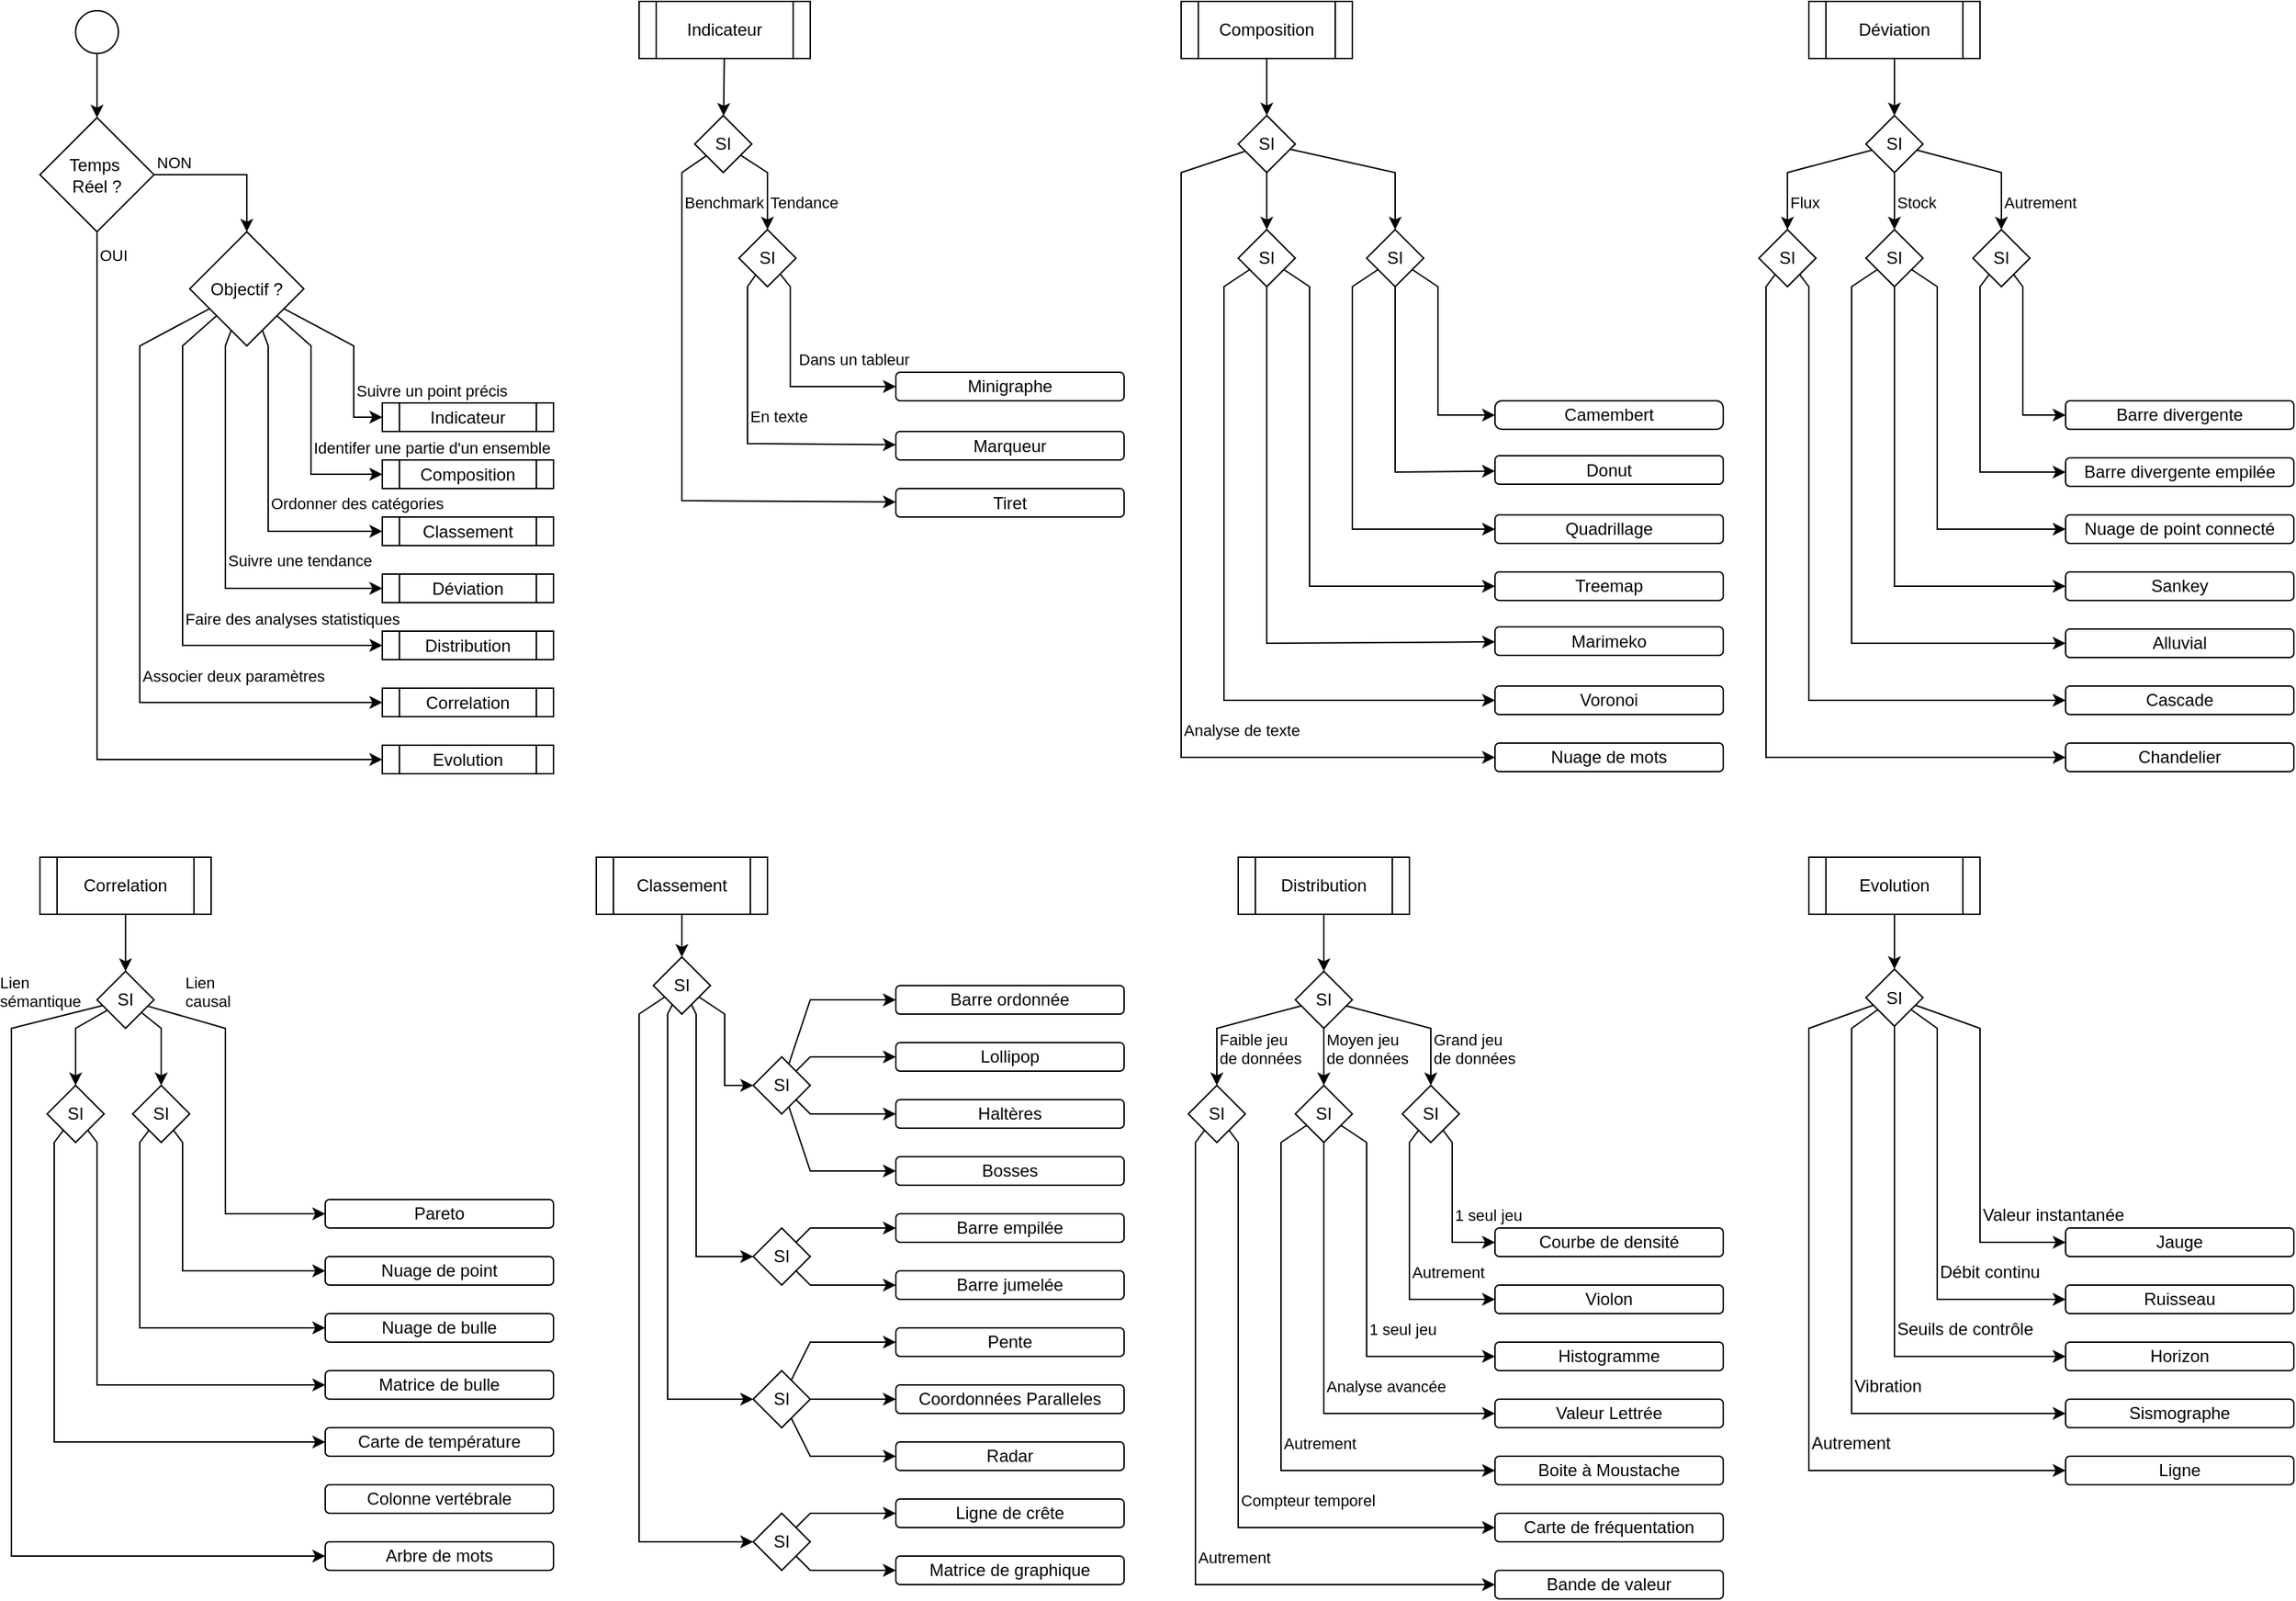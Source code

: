 <mxfile version="26.0.9">
  <diagram name="Page-1" id="mo3Eq7b-B0tSczKJBJQQ">
    <mxGraphModel dx="869" dy="1116" grid="1" gridSize="10" guides="1" tooltips="1" connect="1" arrows="1" fold="1" page="1" pageScale="1" pageWidth="413" pageHeight="583" math="0" shadow="0">
      <root>
        <mxCell id="0" />
        <mxCell id="1" parent="0" />
        <mxCell id="AJ046ehytsaY92THiT1I-4" value="" style="rounded=0;orthogonalLoop=1;jettySize=auto;html=1;verticalAlign=bottom;fontSize=12;align=left;" parent="1" source="AJ046ehytsaY92THiT1I-173" target="AJ046ehytsaY92THiT1I-3" edge="1">
          <mxGeometry x="-0.955" relative="1" as="geometry">
            <mxPoint as="offset" />
          </mxGeometry>
        </mxCell>
        <mxCell id="AJ046ehytsaY92THiT1I-9" value="Valeur instantanée" style="rounded=0;orthogonalLoop=1;jettySize=auto;html=1;verticalAlign=bottom;align=left;fontSize=12;" parent="1" source="AJ046ehytsaY92THiT1I-3" target="AJ046ehytsaY92THiT1I-6" edge="1">
          <mxGeometry x="0.458" relative="1" as="geometry">
            <Array as="points">
              <mxPoint x="1400" y="160" />
              <mxPoint x="1400" y="310" />
            </Array>
            <mxPoint as="offset" />
          </mxGeometry>
        </mxCell>
        <mxCell id="AJ046ehytsaY92THiT1I-10" value="Débit continu" style="rounded=0;orthogonalLoop=1;jettySize=auto;html=1;verticalAlign=bottom;align=left;fontSize=12;" parent="1" source="AJ046ehytsaY92THiT1I-3" target="AJ046ehytsaY92THiT1I-7" edge="1">
          <mxGeometry x="0.339" relative="1" as="geometry">
            <Array as="points">
              <mxPoint x="1370" y="160" />
              <mxPoint x="1370" y="350" />
            </Array>
            <mxPoint as="offset" />
          </mxGeometry>
        </mxCell>
        <mxCell id="AJ046ehytsaY92THiT1I-3" value="SI" style="whiteSpace=wrap;html=1;shape=rhombus;perimeter=rhombusPerimeter;fontSize=12;" parent="1" vertex="1">
          <mxGeometry x="1320" y="118.5" width="40" height="40" as="geometry" />
        </mxCell>
        <mxCell id="AJ046ehytsaY92THiT1I-6" value="Jauge" style="rounded=1;whiteSpace=wrap;html=1;fontSize=12;" parent="1" vertex="1">
          <mxGeometry x="1460" y="300" width="160" height="20" as="geometry" />
        </mxCell>
        <mxCell id="AJ046ehytsaY92THiT1I-7" value="Ruisseau" style="rounded=1;whiteSpace=wrap;html=1;fontSize=12;" parent="1" vertex="1">
          <mxGeometry x="1460" y="340" width="160" height="20" as="geometry" />
        </mxCell>
        <mxCell id="AJ046ehytsaY92THiT1I-101" value="Grand jeu&lt;div&gt;de données&lt;/div&gt;" style="rounded=0;orthogonalLoop=1;jettySize=auto;html=1;verticalAlign=bottom;align=left;" parent="1" source="AJ046ehytsaY92THiT1I-22" target="AJ046ehytsaY92THiT1I-99" edge="1">
          <mxGeometry x="0.802" relative="1" as="geometry">
            <Array as="points">
              <mxPoint x="1015" y="160" />
            </Array>
            <mxPoint as="offset" />
          </mxGeometry>
        </mxCell>
        <mxCell id="AJ046ehytsaY92THiT1I-119" value="Faible jeu&lt;div&gt;de données&lt;/div&gt;" style="rounded=0;orthogonalLoop=1;jettySize=auto;html=1;entryX=0.5;entryY=0;entryDx=0;entryDy=0;align=left;verticalAlign=bottom;" parent="1" source="AJ046ehytsaY92THiT1I-22" target="AJ046ehytsaY92THiT1I-116" edge="1">
          <mxGeometry x="0.802" relative="1" as="geometry">
            <mxPoint as="offset" />
            <Array as="points">
              <mxPoint x="865" y="160" />
            </Array>
          </mxGeometry>
        </mxCell>
        <mxCell id="AJ046ehytsaY92THiT1I-22" value="SI" style="whiteSpace=wrap;html=1;shape=rhombus;perimeter=rhombusPerimeter;fontSize=12;" parent="1" vertex="1">
          <mxGeometry x="920" y="120" width="40" height="40" as="geometry" />
        </mxCell>
        <mxCell id="AJ046ehytsaY92THiT1I-83" value="Sismographe" style="rounded=1;whiteSpace=wrap;html=1;fontSize=12;" parent="1" vertex="1">
          <mxGeometry x="1460" y="420" width="160" height="20" as="geometry" />
        </mxCell>
        <mxCell id="AJ046ehytsaY92THiT1I-85" value="Vibration" style="rounded=0;orthogonalLoop=1;jettySize=auto;html=1;verticalAlign=bottom;align=left;fontSize=12;" parent="1" source="AJ046ehytsaY92THiT1I-3" target="AJ046ehytsaY92THiT1I-83" edge="1">
          <mxGeometry x="0.277" relative="1" as="geometry">
            <mxPoint x="800" y="800" as="targetPoint" />
            <Array as="points">
              <mxPoint x="1310" y="160" />
              <mxPoint x="1310" y="430" />
            </Array>
            <mxPoint as="offset" />
          </mxGeometry>
        </mxCell>
        <mxCell id="AJ046ehytsaY92THiT1I-86" value="Seuils de contrôle" style="rounded=0;orthogonalLoop=1;jettySize=auto;html=1;verticalAlign=bottom;align=left;fontSize=12;" parent="1" source="AJ046ehytsaY92THiT1I-3" target="AJ046ehytsaY92THiT1I-89" edge="1">
          <mxGeometry x="0.26" relative="1" as="geometry">
            <mxPoint x="800" y="860" as="targetPoint" />
            <mxPoint as="offset" />
            <Array as="points">
              <mxPoint x="1340" y="390" />
            </Array>
          </mxGeometry>
        </mxCell>
        <mxCell id="AJ046ehytsaY92THiT1I-87" value="Autrement" style="rounded=0;orthogonalLoop=1;jettySize=auto;html=1;verticalAlign=bottom;align=left;fontSize=12;" parent="1" source="AJ046ehytsaY92THiT1I-3" target="AJ046ehytsaY92THiT1I-90" edge="1">
          <mxGeometry x="0.294" relative="1" as="geometry">
            <mxPoint x="800" y="920" as="targetPoint" />
            <Array as="points">
              <mxPoint x="1280" y="160" />
              <mxPoint x="1280" y="470" />
            </Array>
            <mxPoint as="offset" />
          </mxGeometry>
        </mxCell>
        <mxCell id="AJ046ehytsaY92THiT1I-89" value="Horizon" style="rounded=1;whiteSpace=wrap;html=1;fontSize=12;" parent="1" vertex="1">
          <mxGeometry x="1460" y="380" width="160" height="20" as="geometry" />
        </mxCell>
        <mxCell id="AJ046ehytsaY92THiT1I-90" value="Ligne" style="rounded=1;whiteSpace=wrap;html=1;fontSize=12;" parent="1" vertex="1">
          <mxGeometry x="1460" y="460" width="160" height="20" as="geometry" />
        </mxCell>
        <mxCell id="AJ046ehytsaY92THiT1I-102" value="1 seul jeu" style="rounded=0;orthogonalLoop=1;jettySize=auto;html=1;align=left;verticalAlign=bottom;" parent="1" source="AJ046ehytsaY92THiT1I-99" target="AJ046ehytsaY92THiT1I-103" edge="1">
          <mxGeometry x="0.277" relative="1" as="geometry">
            <mxPoint x="580" y="500" as="targetPoint" />
            <Array as="points">
              <mxPoint x="1030" y="240" />
              <mxPoint x="1030" y="310" />
            </Array>
            <mxPoint as="offset" />
          </mxGeometry>
        </mxCell>
        <mxCell id="AJ046ehytsaY92THiT1I-105" value="Autrement" style="rounded=0;orthogonalLoop=1;jettySize=auto;html=1;align=left;verticalAlign=bottom;" parent="1" source="AJ046ehytsaY92THiT1I-99" target="AJ046ehytsaY92THiT1I-104" edge="1">
          <mxGeometry x="0.225" relative="1" as="geometry">
            <Array as="points">
              <mxPoint x="1000" y="240" />
              <mxPoint x="1000" y="350" />
            </Array>
            <mxPoint as="offset" />
          </mxGeometry>
        </mxCell>
        <mxCell id="AJ046ehytsaY92THiT1I-99" value="SI" style="whiteSpace=wrap;html=1;shape=rhombus;perimeter=rhombusPerimeter;fontSize=12;" parent="1" vertex="1">
          <mxGeometry x="995" y="200" width="40" height="40" as="geometry" />
        </mxCell>
        <mxCell id="AJ046ehytsaY92THiT1I-103" value="Courbe de densité" style="rounded=1;whiteSpace=wrap;html=1;fontSize=12;" parent="1" vertex="1">
          <mxGeometry x="1060" y="300" width="160" height="20" as="geometry" />
        </mxCell>
        <mxCell id="AJ046ehytsaY92THiT1I-104" value="Violon" style="rounded=1;whiteSpace=wrap;html=1;fontSize=12;" parent="1" vertex="1">
          <mxGeometry x="1060" y="340" width="160" height="20" as="geometry" />
        </mxCell>
        <mxCell id="AJ046ehytsaY92THiT1I-106" value="Histogramme" style="rounded=1;whiteSpace=wrap;html=1;fontSize=12;" parent="1" vertex="1">
          <mxGeometry x="1060" y="380" width="160" height="20" as="geometry" />
        </mxCell>
        <mxCell id="AJ046ehytsaY92THiT1I-107" value="Valeur Lettrée" style="rounded=1;whiteSpace=wrap;html=1;fontSize=12;" parent="1" vertex="1">
          <mxGeometry x="1060" y="420" width="160" height="20" as="geometry" />
        </mxCell>
        <mxCell id="AJ046ehytsaY92THiT1I-108" value="Boite à Moustache" style="rounded=1;whiteSpace=wrap;html=1;fontSize=12;" parent="1" vertex="1">
          <mxGeometry x="1060" y="460" width="160" height="20" as="geometry" />
        </mxCell>
        <mxCell id="AJ046ehytsaY92THiT1I-109" value="Moyen jeu&lt;br&gt;de données" style="rounded=0;orthogonalLoop=1;jettySize=auto;html=1;verticalAlign=bottom;align=left;" parent="1" source="AJ046ehytsaY92THiT1I-22" target="AJ046ehytsaY92THiT1I-110" edge="1">
          <mxGeometry x="0.5" relative="1" as="geometry">
            <mxPoint x="390" y="570" as="sourcePoint" />
            <mxPoint x="530" y="550" as="targetPoint" />
            <mxPoint as="offset" />
          </mxGeometry>
        </mxCell>
        <mxCell id="AJ046ehytsaY92THiT1I-113" value="Autrement" style="rounded=0;orthogonalLoop=1;jettySize=auto;html=1;entryX=0;entryY=0.5;entryDx=0;entryDy=0;align=left;verticalAlign=bottom;" parent="1" source="AJ046ehytsaY92THiT1I-110" target="AJ046ehytsaY92THiT1I-108" edge="1">
          <mxGeometry x="0.203" relative="1" as="geometry">
            <Array as="points">
              <mxPoint x="910" y="240" />
              <mxPoint x="910" y="470" />
            </Array>
            <mxPoint as="offset" />
          </mxGeometry>
        </mxCell>
        <mxCell id="AJ046ehytsaY92THiT1I-110" value="SI" style="whiteSpace=wrap;html=1;shape=rhombus;perimeter=rhombusPerimeter;fontSize=12;" parent="1" vertex="1">
          <mxGeometry x="920" y="200" width="40" height="40" as="geometry" />
        </mxCell>
        <mxCell id="AJ046ehytsaY92THiT1I-111" value="1 seul jeu" style="rounded=0;orthogonalLoop=1;jettySize=auto;html=1;align=left;verticalAlign=bottom;" parent="1" source="AJ046ehytsaY92THiT1I-110" target="AJ046ehytsaY92THiT1I-106" edge="1">
          <mxGeometry x="0.236" relative="1" as="geometry">
            <mxPoint x="500" y="560" as="sourcePoint" />
            <mxPoint x="620" y="520" as="targetPoint" />
            <Array as="points">
              <mxPoint x="970" y="240" />
              <mxPoint x="970" y="390" />
            </Array>
            <mxPoint as="offset" />
          </mxGeometry>
        </mxCell>
        <mxCell id="AJ046ehytsaY92THiT1I-112" value="Analyse avancée" style="rounded=0;orthogonalLoop=1;jettySize=auto;html=1;align=left;verticalAlign=bottom;" parent="1" source="AJ046ehytsaY92THiT1I-110" target="AJ046ehytsaY92THiT1I-107" edge="1">
          <mxGeometry x="0.161" relative="1" as="geometry">
            <mxPoint x="520" y="580" as="sourcePoint" />
            <mxPoint x="620" y="580" as="targetPoint" />
            <mxPoint as="offset" />
            <Array as="points">
              <mxPoint x="940" y="430" />
            </Array>
          </mxGeometry>
        </mxCell>
        <mxCell id="AJ046ehytsaY92THiT1I-114" value="Carte de fréquentation" style="rounded=1;whiteSpace=wrap;html=1;fontSize=12;" parent="1" vertex="1">
          <mxGeometry x="1060" y="500" width="160" height="20" as="geometry" />
        </mxCell>
        <mxCell id="AJ046ehytsaY92THiT1I-115" value="Bande de valeur" style="rounded=1;whiteSpace=wrap;html=1;fontSize=12;" parent="1" vertex="1">
          <mxGeometry x="1060" y="540" width="160" height="20" as="geometry" />
        </mxCell>
        <mxCell id="AJ046ehytsaY92THiT1I-117" value="Compteur temporel" style="rounded=0;orthogonalLoop=1;jettySize=auto;html=1;entryX=0;entryY=0.5;entryDx=0;entryDy=0;align=left;verticalAlign=bottom;" parent="1" source="AJ046ehytsaY92THiT1I-116" target="AJ046ehytsaY92THiT1I-114" edge="1">
          <mxGeometry x="0.175" relative="1" as="geometry">
            <Array as="points">
              <mxPoint x="880" y="240" />
              <mxPoint x="880" y="510" />
            </Array>
            <mxPoint as="offset" />
          </mxGeometry>
        </mxCell>
        <mxCell id="AJ046ehytsaY92THiT1I-118" value="Autrement" style="rounded=0;orthogonalLoop=1;jettySize=auto;html=1;align=left;verticalAlign=bottom;" parent="1" source="AJ046ehytsaY92THiT1I-116" target="AJ046ehytsaY92THiT1I-115" edge="1">
          <mxGeometry x="0.171" relative="1" as="geometry">
            <Array as="points">
              <mxPoint x="850" y="240" />
              <mxPoint x="850" y="550" />
            </Array>
            <mxPoint as="offset" />
          </mxGeometry>
        </mxCell>
        <mxCell id="AJ046ehytsaY92THiT1I-116" value="SI" style="whiteSpace=wrap;html=1;shape=rhombus;perimeter=rhombusPerimeter;fontSize=12;" parent="1" vertex="1">
          <mxGeometry x="845" y="200" width="40" height="40" as="geometry" />
        </mxCell>
        <mxCell id="AJ046ehytsaY92THiT1I-120" value="Barre ordonnée" style="rounded=1;whiteSpace=wrap;html=1;fontSize=12;" parent="1" vertex="1">
          <mxGeometry x="640" y="130" width="160" height="20" as="geometry" />
        </mxCell>
        <mxCell id="AJ046ehytsaY92THiT1I-121" value="Lollipop" style="rounded=1;whiteSpace=wrap;html=1;fontSize=12;" parent="1" vertex="1">
          <mxGeometry x="640" y="170" width="160" height="20" as="geometry" />
        </mxCell>
        <mxCell id="AJ046ehytsaY92THiT1I-122" value="Haltères" style="rounded=1;whiteSpace=wrap;html=1;fontSize=12;" parent="1" vertex="1">
          <mxGeometry x="640" y="210" width="160" height="20" as="geometry" />
        </mxCell>
        <mxCell id="AJ046ehytsaY92THiT1I-123" value="Bosses" style="rounded=1;whiteSpace=wrap;html=1;fontSize=12;" parent="1" vertex="1">
          <mxGeometry x="640" y="250" width="160" height="20" as="geometry" />
        </mxCell>
        <mxCell id="AJ046ehytsaY92THiT1I-124" value="Pente" style="rounded=1;whiteSpace=wrap;html=1;fontSize=12;" parent="1" vertex="1">
          <mxGeometry x="640" y="370" width="160" height="20" as="geometry" />
        </mxCell>
        <mxCell id="AJ046ehytsaY92THiT1I-125" value="Barre empilée" style="rounded=1;whiteSpace=wrap;html=1;fontSize=12;" parent="1" vertex="1">
          <mxGeometry x="640" y="290" width="160" height="20" as="geometry" />
        </mxCell>
        <mxCell id="AJ046ehytsaY92THiT1I-126" value="Barre jumelée" style="rounded=1;whiteSpace=wrap;html=1;fontSize=12;" parent="1" vertex="1">
          <mxGeometry x="640" y="330" width="160" height="20" as="geometry" />
        </mxCell>
        <mxCell id="AJ046ehytsaY92THiT1I-127" value="Coordonnées Paralleles" style="rounded=1;whiteSpace=wrap;html=1;fontSize=12;" parent="1" vertex="1">
          <mxGeometry x="640" y="410" width="160" height="20" as="geometry" />
        </mxCell>
        <mxCell id="AJ046ehytsaY92THiT1I-128" value="Radar" style="rounded=1;whiteSpace=wrap;html=1;fontSize=12;" parent="1" vertex="1">
          <mxGeometry x="640" y="450" width="160" height="20" as="geometry" />
        </mxCell>
        <mxCell id="AJ046ehytsaY92THiT1I-129" value="Ligne de crête" style="rounded=1;whiteSpace=wrap;html=1;fontSize=12;" parent="1" vertex="1">
          <mxGeometry x="640" y="490" width="160" height="20" as="geometry" />
        </mxCell>
        <mxCell id="AJ046ehytsaY92THiT1I-130" value="Matrice de graphique" style="rounded=1;whiteSpace=wrap;html=1;fontSize=12;" parent="1" vertex="1">
          <mxGeometry x="640" y="530" width="160" height="20" as="geometry" />
        </mxCell>
        <mxCell id="AJ046ehytsaY92THiT1I-132" value="Camembert" style="rounded=1;whiteSpace=wrap;html=1;fontSize=12;arcSize=24;" parent="1" vertex="1">
          <mxGeometry x="1060" y="-280" width="160" height="20" as="geometry" />
        </mxCell>
        <mxCell id="AJ046ehytsaY92THiT1I-133" value="Donut" style="rounded=1;whiteSpace=wrap;html=1;fontSize=12;" parent="1" vertex="1">
          <mxGeometry x="1060" y="-241.5" width="160" height="20" as="geometry" />
        </mxCell>
        <mxCell id="AJ046ehytsaY92THiT1I-134" value="Marimeko" style="rounded=1;whiteSpace=wrap;html=1;fontSize=12;" parent="1" vertex="1">
          <mxGeometry x="1060" y="-121.5" width="160" height="20" as="geometry" />
        </mxCell>
        <mxCell id="AJ046ehytsaY92THiT1I-135" value="Quadrillage" style="rounded=1;whiteSpace=wrap;html=1;fontSize=12;" parent="1" vertex="1">
          <mxGeometry x="1060" y="-200" width="160" height="20" as="geometry" />
        </mxCell>
        <mxCell id="AJ046ehytsaY92THiT1I-136" value="Treemap" style="rounded=1;whiteSpace=wrap;html=1;fontSize=12;" parent="1" vertex="1">
          <mxGeometry x="1060" y="-160" width="160" height="20" as="geometry" />
        </mxCell>
        <mxCell id="AJ046ehytsaY92THiT1I-137" value="Voronoi" style="rounded=1;whiteSpace=wrap;html=1;fontSize=12;" parent="1" vertex="1">
          <mxGeometry x="1060" y="-80" width="160" height="20" as="geometry" />
        </mxCell>
        <mxCell id="AJ046ehytsaY92THiT1I-138" value="Sankey" style="rounded=1;whiteSpace=wrap;html=1;fontSize=12;" parent="1" vertex="1">
          <mxGeometry x="1460" y="-160" width="160" height="20" as="geometry" />
        </mxCell>
        <mxCell id="AJ046ehytsaY92THiT1I-139" value="Alluvial" style="rounded=1;whiteSpace=wrap;html=1;fontSize=12;" parent="1" vertex="1">
          <mxGeometry x="1460" y="-120" width="160" height="20" as="geometry" />
        </mxCell>
        <mxCell id="AJ046ehytsaY92THiT1I-140" value="Nuage de mots" style="rounded=1;whiteSpace=wrap;html=1;fontSize=12;" parent="1" vertex="1">
          <mxGeometry x="1060" y="-40" width="160" height="20" as="geometry" />
        </mxCell>
        <mxCell id="AJ046ehytsaY92THiT1I-142" value="Marqueur" style="rounded=1;whiteSpace=wrap;html=1;fontSize=12;" parent="1" vertex="1">
          <mxGeometry x="640" y="-258.5" width="160" height="20" as="geometry" />
        </mxCell>
        <mxCell id="AJ046ehytsaY92THiT1I-143" value="Tiret" style="rounded=1;whiteSpace=wrap;html=1;fontSize=12;" parent="1" vertex="1">
          <mxGeometry x="640" y="-218.5" width="160" height="20" as="geometry" />
        </mxCell>
        <mxCell id="AJ046ehytsaY92THiT1I-144" value="Minigraphe" style="rounded=1;whiteSpace=wrap;html=1;fontSize=12;" parent="1" vertex="1">
          <mxGeometry x="640" y="-300" width="160" height="20" as="geometry" />
        </mxCell>
        <mxCell id="AJ046ehytsaY92THiT1I-147" value="Pareto" style="rounded=1;whiteSpace=wrap;html=1;fontSize=12;" parent="1" vertex="1">
          <mxGeometry x="240" y="280" width="160" height="20" as="geometry" />
        </mxCell>
        <mxCell id="AJ046ehytsaY92THiT1I-148" value="Nuage de point" style="rounded=1;whiteSpace=wrap;html=1;fontSize=12;" parent="1" vertex="1">
          <mxGeometry x="240" y="320" width="160" height="20" as="geometry" />
        </mxCell>
        <mxCell id="AJ046ehytsaY92THiT1I-149" value="Carte de température" style="rounded=1;whiteSpace=wrap;html=1;fontSize=12;" parent="1" vertex="1">
          <mxGeometry x="240" y="440" width="160" height="20" as="geometry" />
        </mxCell>
        <mxCell id="AJ046ehytsaY92THiT1I-150" value="Nuage de bulle" style="rounded=1;whiteSpace=wrap;html=1;fontSize=12;" parent="1" vertex="1">
          <mxGeometry x="240" y="360" width="160" height="20" as="geometry" />
        </mxCell>
        <mxCell id="AJ046ehytsaY92THiT1I-151" value="Matrice de bulle" style="rounded=1;whiteSpace=wrap;html=1;fontSize=12;" parent="1" vertex="1">
          <mxGeometry x="240" y="400" width="160" height="20" as="geometry" />
        </mxCell>
        <mxCell id="AJ046ehytsaY92THiT1I-152" value="Arbre de mots" style="rounded=1;whiteSpace=wrap;html=1;fontSize=12;" parent="1" vertex="1">
          <mxGeometry x="240" y="520" width="160" height="20" as="geometry" />
        </mxCell>
        <mxCell id="AJ046ehytsaY92THiT1I-154" value="Barre divergente" style="rounded=1;whiteSpace=wrap;html=1;fontSize=12;" parent="1" vertex="1">
          <mxGeometry x="1460" y="-280" width="160" height="20" as="geometry" />
        </mxCell>
        <mxCell id="AJ046ehytsaY92THiT1I-155" value="Colonne vertébrale" style="rounded=1;whiteSpace=wrap;html=1;fontSize=12;" parent="1" vertex="1">
          <mxGeometry x="240" y="480" width="160" height="20" as="geometry" />
        </mxCell>
        <mxCell id="AJ046ehytsaY92THiT1I-156" value="Chandelier" style="rounded=1;whiteSpace=wrap;html=1;fontSize=12;" parent="1" vertex="1">
          <mxGeometry x="1460" y="-40" width="160" height="20" as="geometry" />
        </mxCell>
        <mxCell id="AJ046ehytsaY92THiT1I-157" value="Barre divergente empilée" style="rounded=1;whiteSpace=wrap;html=1;fontSize=12;" parent="1" vertex="1">
          <mxGeometry x="1460" y="-240" width="160" height="20" as="geometry" />
        </mxCell>
        <mxCell id="AJ046ehytsaY92THiT1I-158" value="Cascade" style="rounded=1;whiteSpace=wrap;html=1;fontSize=12;" parent="1" vertex="1">
          <mxGeometry x="1460" y="-80" width="160" height="20" as="geometry" />
        </mxCell>
        <mxCell id="AJ046ehytsaY92THiT1I-159" value="Nuage de point connecté" style="rounded=1;whiteSpace=wrap;html=1;fontSize=12;" parent="1" vertex="1">
          <mxGeometry x="1460" y="-200" width="160" height="20" as="geometry" />
        </mxCell>
        <mxCell id="AJ046ehytsaY92THiT1I-172" style="rounded=0;orthogonalLoop=1;jettySize=auto;html=1;" parent="1" source="AJ046ehytsaY92THiT1I-171" target="AJ046ehytsaY92THiT1I-22" edge="1">
          <mxGeometry relative="1" as="geometry" />
        </mxCell>
        <mxCell id="AJ046ehytsaY92THiT1I-171" value="Distribution" style="shape=process;whiteSpace=wrap;html=1;backgroundOutline=1;" parent="1" vertex="1">
          <mxGeometry x="880" y="40" width="120" height="40" as="geometry" />
        </mxCell>
        <mxCell id="AJ046ehytsaY92THiT1I-173" value="Evolution" style="shape=process;whiteSpace=wrap;html=1;backgroundOutline=1;" parent="1" vertex="1">
          <mxGeometry x="1280" y="40" width="120" height="40" as="geometry" />
        </mxCell>
        <mxCell id="xnAuZX6ri1w0qkAMUL14-37" style="edgeStyle=none;shape=connector;rounded=0;orthogonalLoop=1;jettySize=auto;html=1;strokeColor=default;align=left;verticalAlign=bottom;fontFamily=Helvetica;fontSize=11;fontColor=default;labelBackgroundColor=default;endArrow=classic;" edge="1" parent="1" source="AJ046ehytsaY92THiT1I-195" target="AJ046ehytsaY92THiT1I-123">
          <mxGeometry relative="1" as="geometry">
            <Array as="points">
              <mxPoint x="580" y="260" />
            </Array>
          </mxGeometry>
        </mxCell>
        <mxCell id="xnAuZX6ri1w0qkAMUL14-38" style="edgeStyle=none;shape=connector;rounded=0;orthogonalLoop=1;jettySize=auto;html=1;strokeColor=default;align=left;verticalAlign=bottom;fontFamily=Helvetica;fontSize=11;fontColor=default;labelBackgroundColor=default;endArrow=classic;" edge="1" parent="1" source="AJ046ehytsaY92THiT1I-195" target="AJ046ehytsaY92THiT1I-122">
          <mxGeometry relative="1" as="geometry">
            <Array as="points">
              <mxPoint x="580" y="220" />
            </Array>
          </mxGeometry>
        </mxCell>
        <mxCell id="xnAuZX6ri1w0qkAMUL14-39" style="edgeStyle=none;shape=connector;rounded=0;orthogonalLoop=1;jettySize=auto;html=1;strokeColor=default;align=left;verticalAlign=bottom;fontFamily=Helvetica;fontSize=11;fontColor=default;labelBackgroundColor=default;endArrow=classic;" edge="1" parent="1" source="AJ046ehytsaY92THiT1I-195" target="AJ046ehytsaY92THiT1I-121">
          <mxGeometry relative="1" as="geometry">
            <Array as="points">
              <mxPoint x="580" y="180" />
            </Array>
          </mxGeometry>
        </mxCell>
        <mxCell id="xnAuZX6ri1w0qkAMUL14-40" style="edgeStyle=none;shape=connector;rounded=0;orthogonalLoop=1;jettySize=auto;html=1;strokeColor=default;align=left;verticalAlign=bottom;fontFamily=Helvetica;fontSize=11;fontColor=default;labelBackgroundColor=default;endArrow=classic;" edge="1" parent="1" source="AJ046ehytsaY92THiT1I-195" target="AJ046ehytsaY92THiT1I-120">
          <mxGeometry relative="1" as="geometry">
            <Array as="points">
              <mxPoint x="580" y="140" />
            </Array>
          </mxGeometry>
        </mxCell>
        <mxCell id="AJ046ehytsaY92THiT1I-195" value="SI" style="whiteSpace=wrap;html=1;shape=rhombus;perimeter=rhombusPerimeter;fontSize=12;" parent="1" vertex="1">
          <mxGeometry x="540" y="180" width="40" height="40" as="geometry" />
        </mxCell>
        <mxCell id="xnAuZX6ri1w0qkAMUL14-68" style="edgeStyle=none;shape=connector;rounded=0;orthogonalLoop=1;jettySize=auto;html=1;strokeColor=default;align=left;verticalAlign=bottom;fontFamily=Helvetica;fontSize=11;fontColor=default;labelBackgroundColor=default;endArrow=classic;" edge="1" parent="1" source="AJ046ehytsaY92THiT1I-196" target="AJ046ehytsaY92THiT1I-201">
          <mxGeometry relative="1" as="geometry" />
        </mxCell>
        <mxCell id="AJ046ehytsaY92THiT1I-196" value="Correlation" style="shape=process;whiteSpace=wrap;html=1;backgroundOutline=1;" parent="1" vertex="1">
          <mxGeometry x="40" y="40" width="120" height="40" as="geometry" />
        </mxCell>
        <mxCell id="xnAuZX6ri1w0qkAMUL14-29" style="edgeStyle=none;shape=connector;rounded=0;orthogonalLoop=1;jettySize=auto;html=1;strokeColor=default;align=left;verticalAlign=bottom;fontFamily=Helvetica;fontSize=11;fontColor=default;labelBackgroundColor=default;endArrow=classic;" edge="1" parent="1" source="AJ046ehytsaY92THiT1I-197" target="AJ046ehytsaY92THiT1I-203">
          <mxGeometry relative="1" as="geometry" />
        </mxCell>
        <mxCell id="AJ046ehytsaY92THiT1I-197" value="Déviation" style="shape=process;whiteSpace=wrap;html=1;backgroundOutline=1;" parent="1" vertex="1">
          <mxGeometry x="1280" y="-560" width="120" height="40" as="geometry" />
        </mxCell>
        <mxCell id="xnAuZX6ri1w0qkAMUL14-55" style="edgeStyle=none;shape=connector;rounded=0;orthogonalLoop=1;jettySize=auto;html=1;strokeColor=default;align=left;verticalAlign=bottom;fontFamily=Helvetica;fontSize=11;fontColor=default;labelBackgroundColor=default;endArrow=classic;" edge="1" parent="1" source="AJ046ehytsaY92THiT1I-198" target="AJ046ehytsaY92THiT1I-199">
          <mxGeometry relative="1" as="geometry" />
        </mxCell>
        <mxCell id="AJ046ehytsaY92THiT1I-198" value="Classement" style="shape=process;whiteSpace=wrap;html=1;backgroundOutline=1;" parent="1" vertex="1">
          <mxGeometry x="430" y="40" width="120" height="40" as="geometry" />
        </mxCell>
        <mxCell id="xnAuZX6ri1w0qkAMUL14-51" style="edgeStyle=none;shape=connector;rounded=0;orthogonalLoop=1;jettySize=auto;html=1;strokeColor=default;align=left;verticalAlign=bottom;fontFamily=Helvetica;fontSize=11;fontColor=default;labelBackgroundColor=default;endArrow=classic;" edge="1" parent="1" source="AJ046ehytsaY92THiT1I-199" target="AJ046ehytsaY92THiT1I-195">
          <mxGeometry relative="1" as="geometry">
            <Array as="points">
              <mxPoint x="520" y="150" />
              <mxPoint x="520" y="200" />
            </Array>
          </mxGeometry>
        </mxCell>
        <mxCell id="xnAuZX6ri1w0qkAMUL14-52" style="edgeStyle=none;shape=connector;rounded=0;orthogonalLoop=1;jettySize=auto;html=1;strokeColor=default;align=left;verticalAlign=bottom;fontFamily=Helvetica;fontSize=11;fontColor=default;labelBackgroundColor=default;endArrow=classic;" edge="1" parent="1" source="AJ046ehytsaY92THiT1I-199" target="xnAuZX6ri1w0qkAMUL14-41">
          <mxGeometry relative="1" as="geometry">
            <Array as="points">
              <mxPoint x="500" y="150" />
              <mxPoint x="500" y="320" />
            </Array>
          </mxGeometry>
        </mxCell>
        <mxCell id="xnAuZX6ri1w0qkAMUL14-53" style="edgeStyle=none;shape=connector;rounded=0;orthogonalLoop=1;jettySize=auto;html=1;strokeColor=default;align=left;verticalAlign=bottom;fontFamily=Helvetica;fontSize=11;fontColor=default;labelBackgroundColor=default;endArrow=classic;" edge="1" parent="1" source="AJ046ehytsaY92THiT1I-199" target="xnAuZX6ri1w0qkAMUL14-44">
          <mxGeometry relative="1" as="geometry">
            <Array as="points">
              <mxPoint x="480" y="150" />
              <mxPoint x="480" y="420" />
            </Array>
          </mxGeometry>
        </mxCell>
        <mxCell id="xnAuZX6ri1w0qkAMUL14-54" style="edgeStyle=none;shape=connector;rounded=0;orthogonalLoop=1;jettySize=auto;html=1;strokeColor=default;align=left;verticalAlign=bottom;fontFamily=Helvetica;fontSize=11;fontColor=default;labelBackgroundColor=default;endArrow=classic;" edge="1" parent="1" source="AJ046ehytsaY92THiT1I-199" target="xnAuZX6ri1w0qkAMUL14-48">
          <mxGeometry relative="1" as="geometry">
            <Array as="points">
              <mxPoint x="460" y="150" />
              <mxPoint x="460" y="520" />
            </Array>
          </mxGeometry>
        </mxCell>
        <mxCell id="AJ046ehytsaY92THiT1I-199" value="SI" style="whiteSpace=wrap;html=1;shape=rhombus;perimeter=rhombusPerimeter;fontSize=12;" parent="1" vertex="1">
          <mxGeometry x="470" y="110" width="40" height="40" as="geometry" />
        </mxCell>
        <mxCell id="xnAuZX6ri1w0qkAMUL14-58" style="edgeStyle=none;shape=connector;rounded=0;orthogonalLoop=1;jettySize=auto;html=1;strokeColor=default;align=left;verticalAlign=bottom;fontFamily=Helvetica;fontSize=11;fontColor=default;labelBackgroundColor=default;endArrow=classic;" edge="1" parent="1" source="AJ046ehytsaY92THiT1I-200" target="AJ046ehytsaY92THiT1I-148">
          <mxGeometry relative="1" as="geometry">
            <Array as="points">
              <mxPoint x="140" y="240" />
              <mxPoint x="140" y="330" />
            </Array>
          </mxGeometry>
        </mxCell>
        <mxCell id="xnAuZX6ri1w0qkAMUL14-59" style="edgeStyle=none;shape=connector;rounded=0;orthogonalLoop=1;jettySize=auto;html=1;strokeColor=default;align=left;verticalAlign=bottom;fontFamily=Helvetica;fontSize=11;fontColor=default;labelBackgroundColor=default;endArrow=classic;" edge="1" parent="1" source="AJ046ehytsaY92THiT1I-200" target="AJ046ehytsaY92THiT1I-150">
          <mxGeometry relative="1" as="geometry">
            <Array as="points">
              <mxPoint x="110" y="240" />
              <mxPoint x="110" y="370" />
            </Array>
          </mxGeometry>
        </mxCell>
        <mxCell id="AJ046ehytsaY92THiT1I-200" value="SI" style="whiteSpace=wrap;html=1;shape=rhombus;perimeter=rhombusPerimeter;fontSize=12;" parent="1" vertex="1">
          <mxGeometry x="105" y="200" width="40" height="40" as="geometry" />
        </mxCell>
        <mxCell id="xnAuZX6ri1w0qkAMUL14-64" value="Lien&lt;div&gt;sémantique&lt;/div&gt;" style="edgeStyle=none;shape=connector;rounded=0;orthogonalLoop=1;jettySize=auto;html=1;strokeColor=default;align=left;verticalAlign=bottom;fontFamily=Helvetica;fontSize=11;fontColor=default;labelBackgroundColor=none;endArrow=classic;" edge="1" parent="1" source="AJ046ehytsaY92THiT1I-201" target="AJ046ehytsaY92THiT1I-152">
          <mxGeometry x="-0.799" y="-14" relative="1" as="geometry">
            <Array as="points">
              <mxPoint x="20" y="160" />
              <mxPoint x="20" y="530" />
            </Array>
            <mxPoint x="4" y="-10" as="offset" />
          </mxGeometry>
        </mxCell>
        <mxCell id="xnAuZX6ri1w0qkAMUL14-65" value="Lien&lt;div&gt;causal&lt;/div&gt;" style="edgeStyle=none;shape=connector;rounded=0;orthogonalLoop=1;jettySize=auto;html=1;strokeColor=default;align=left;verticalAlign=bottom;fontFamily=Helvetica;fontSize=11;fontColor=default;labelBackgroundColor=none;endArrow=classic;" edge="1" parent="1" source="AJ046ehytsaY92THiT1I-201" target="AJ046ehytsaY92THiT1I-147">
          <mxGeometry x="-0.805" y="1" relative="1" as="geometry">
            <Array as="points">
              <mxPoint x="170" y="160" />
              <mxPoint x="170" y="290" />
            </Array>
            <mxPoint as="offset" />
          </mxGeometry>
        </mxCell>
        <mxCell id="xnAuZX6ri1w0qkAMUL14-66" style="edgeStyle=none;shape=connector;rounded=0;orthogonalLoop=1;jettySize=auto;html=1;strokeColor=default;align=left;verticalAlign=bottom;fontFamily=Helvetica;fontSize=11;fontColor=default;labelBackgroundColor=default;endArrow=classic;" edge="1" parent="1" source="AJ046ehytsaY92THiT1I-201" target="AJ046ehytsaY92THiT1I-200">
          <mxGeometry relative="1" as="geometry">
            <Array as="points">
              <mxPoint x="125" y="160" />
            </Array>
          </mxGeometry>
        </mxCell>
        <mxCell id="xnAuZX6ri1w0qkAMUL14-67" style="edgeStyle=none;shape=connector;rounded=0;orthogonalLoop=1;jettySize=auto;html=1;strokeColor=default;align=left;verticalAlign=bottom;fontFamily=Helvetica;fontSize=11;fontColor=default;labelBackgroundColor=default;endArrow=classic;" edge="1" parent="1" source="AJ046ehytsaY92THiT1I-201" target="xnAuZX6ri1w0qkAMUL14-61">
          <mxGeometry relative="1" as="geometry">
            <Array as="points">
              <mxPoint x="65" y="160" />
            </Array>
          </mxGeometry>
        </mxCell>
        <mxCell id="AJ046ehytsaY92THiT1I-201" value="SI" style="whiteSpace=wrap;html=1;shape=rhombus;perimeter=rhombusPerimeter;fontSize=12;" parent="1" vertex="1">
          <mxGeometry x="80" y="120" width="40" height="40" as="geometry" />
        </mxCell>
        <mxCell id="xnAuZX6ri1w0qkAMUL14-21" style="edgeStyle=none;shape=connector;rounded=0;orthogonalLoop=1;jettySize=auto;html=1;strokeColor=default;align=left;verticalAlign=bottom;fontFamily=Helvetica;fontSize=11;fontColor=default;labelBackgroundColor=default;endArrow=classic;" edge="1" parent="1" source="xnAuZX6ri1w0qkAMUL14-35" target="AJ046ehytsaY92THiT1I-159">
          <mxGeometry relative="1" as="geometry">
            <mxPoint x="1289.811" y="-369.811" as="sourcePoint" />
            <Array as="points">
              <mxPoint x="1370" y="-360" />
              <mxPoint x="1370" y="-190" />
            </Array>
          </mxGeometry>
        </mxCell>
        <mxCell id="xnAuZX6ri1w0qkAMUL14-22" style="edgeStyle=none;shape=connector;rounded=0;orthogonalLoop=1;jettySize=auto;html=1;strokeColor=default;align=left;verticalAlign=bottom;fontFamily=Helvetica;fontSize=11;fontColor=default;labelBackgroundColor=default;endArrow=classic;" edge="1" parent="1" source="xnAuZX6ri1w0qkAMUL14-35" target="AJ046ehytsaY92THiT1I-138">
          <mxGeometry relative="1" as="geometry">
            <mxPoint x="1289.123" y="-369.123" as="sourcePoint" />
            <Array as="points">
              <mxPoint x="1340" y="-150" />
            </Array>
          </mxGeometry>
        </mxCell>
        <mxCell id="xnAuZX6ri1w0qkAMUL14-23" style="edgeStyle=none;shape=connector;rounded=0;orthogonalLoop=1;jettySize=auto;html=1;strokeColor=default;align=left;verticalAlign=bottom;fontFamily=Helvetica;fontSize=11;fontColor=default;labelBackgroundColor=default;endArrow=classic;" edge="1" parent="1" source="xnAuZX6ri1w0qkAMUL14-35" target="AJ046ehytsaY92THiT1I-139">
          <mxGeometry relative="1" as="geometry">
            <mxPoint x="1288.387" y="-368.387" as="sourcePoint" />
            <Array as="points">
              <mxPoint x="1310" y="-360" />
              <mxPoint x="1310" y="-110" />
            </Array>
          </mxGeometry>
        </mxCell>
        <mxCell id="xnAuZX6ri1w0qkAMUL14-24" value="Flux" style="edgeStyle=none;shape=connector;rounded=0;orthogonalLoop=1;jettySize=auto;html=1;strokeColor=default;align=left;verticalAlign=bottom;fontFamily=Helvetica;fontSize=11;fontColor=default;labelBackgroundColor=default;endArrow=classic;" edge="1" parent="1" source="AJ046ehytsaY92THiT1I-203" target="xnAuZX6ri1w0qkAMUL14-36">
          <mxGeometry x="0.802" relative="1" as="geometry">
            <mxPoint x="1308.571" y="-391.429" as="targetPoint" />
            <Array as="points">
              <mxPoint x="1265" y="-440" />
            </Array>
            <mxPoint as="offset" />
          </mxGeometry>
        </mxCell>
        <mxCell id="xnAuZX6ri1w0qkAMUL14-26" value="Stock" style="edgeStyle=none;shape=connector;rounded=0;orthogonalLoop=1;jettySize=auto;html=1;strokeColor=default;align=left;verticalAlign=bottom;fontFamily=Helvetica;fontSize=11;fontColor=default;labelBackgroundColor=default;endArrow=classic;" edge="1" parent="1" source="AJ046ehytsaY92THiT1I-203" target="xnAuZX6ri1w0qkAMUL14-35">
          <mxGeometry x="0.5" relative="1" as="geometry">
            <mxPoint as="offset" />
          </mxGeometry>
        </mxCell>
        <mxCell id="xnAuZX6ri1w0qkAMUL14-33" value="Autrement" style="edgeStyle=none;shape=connector;rounded=0;orthogonalLoop=1;jettySize=auto;html=1;strokeColor=default;align=left;verticalAlign=bottom;fontFamily=Helvetica;fontSize=11;fontColor=default;labelBackgroundColor=default;endArrow=classic;" edge="1" parent="1" source="AJ046ehytsaY92THiT1I-203" target="xnAuZX6ri1w0qkAMUL14-34">
          <mxGeometry x="0.802" relative="1" as="geometry">
            <Array as="points">
              <mxPoint x="1415" y="-440" />
            </Array>
            <mxPoint as="offset" />
          </mxGeometry>
        </mxCell>
        <mxCell id="AJ046ehytsaY92THiT1I-203" value="SI" style="whiteSpace=wrap;html=1;shape=rhombus;perimeter=rhombusPerimeter;fontSize=12;" parent="1" vertex="1">
          <mxGeometry x="1320" y="-480" width="40" height="40" as="geometry" />
        </mxCell>
        <mxCell id="xnAuZX6ri1w0qkAMUL14-10" style="edgeStyle=none;shape=connector;rounded=0;orthogonalLoop=1;jettySize=auto;html=1;strokeColor=default;align=left;verticalAlign=bottom;fontFamily=Helvetica;fontSize=11;fontColor=default;labelBackgroundColor=default;endArrow=classic;" edge="1" parent="1" source="AJ046ehytsaY92THiT1I-204" target="AJ046ehytsaY92THiT1I-135">
          <mxGeometry relative="1" as="geometry">
            <Array as="points">
              <mxPoint x="960" y="-360" />
              <mxPoint x="960" y="-190" />
            </Array>
          </mxGeometry>
        </mxCell>
        <mxCell id="xnAuZX6ri1w0qkAMUL14-11" style="edgeStyle=none;shape=connector;rounded=0;orthogonalLoop=1;jettySize=auto;html=1;strokeColor=default;align=left;verticalAlign=bottom;fontFamily=Helvetica;fontSize=11;fontColor=default;labelBackgroundColor=default;endArrow=classic;" edge="1" parent="1" source="AJ046ehytsaY92THiT1I-204" target="AJ046ehytsaY92THiT1I-132">
          <mxGeometry relative="1" as="geometry">
            <Array as="points">
              <mxPoint x="1020" y="-360" />
              <mxPoint x="1020" y="-270" />
            </Array>
          </mxGeometry>
        </mxCell>
        <mxCell id="xnAuZX6ri1w0qkAMUL14-13" style="edgeStyle=none;shape=connector;rounded=0;orthogonalLoop=1;jettySize=auto;html=1;strokeColor=default;align=left;verticalAlign=bottom;fontFamily=Helvetica;fontSize=11;fontColor=default;labelBackgroundColor=default;endArrow=classic;" edge="1" parent="1" source="AJ046ehytsaY92THiT1I-204" target="AJ046ehytsaY92THiT1I-133">
          <mxGeometry relative="1" as="geometry">
            <Array as="points">
              <mxPoint x="990" y="-230" />
            </Array>
          </mxGeometry>
        </mxCell>
        <mxCell id="AJ046ehytsaY92THiT1I-204" value="SI" style="whiteSpace=wrap;html=1;shape=rhombus;perimeter=rhombusPerimeter;fontSize=12;" parent="1" vertex="1">
          <mxGeometry x="970" y="-400" width="40" height="40" as="geometry" />
        </mxCell>
        <mxCell id="xnAuZX6ri1w0qkAMUL14-19" style="edgeStyle=none;shape=connector;rounded=0;orthogonalLoop=1;jettySize=auto;html=1;strokeColor=default;align=left;verticalAlign=bottom;fontFamily=Helvetica;fontSize=11;fontColor=default;labelBackgroundColor=default;endArrow=classic;" edge="1" parent="1" source="AJ046ehytsaY92THiT1I-205" target="AJ046ehytsaY92THiT1I-206">
          <mxGeometry relative="1" as="geometry" />
        </mxCell>
        <mxCell id="AJ046ehytsaY92THiT1I-205" value="Composition" style="shape=process;whiteSpace=wrap;html=1;backgroundOutline=1;" parent="1" vertex="1">
          <mxGeometry x="840" y="-560" width="120" height="40" as="geometry" />
        </mxCell>
        <mxCell id="xnAuZX6ri1w0qkAMUL14-9" value="Analyse de texte" style="edgeStyle=none;shape=connector;rounded=0;orthogonalLoop=1;jettySize=auto;html=1;strokeColor=default;align=left;verticalAlign=bottom;fontFamily=Helvetica;fontSize=11;fontColor=default;labelBackgroundColor=default;endArrow=classic;" edge="1" parent="1" source="AJ046ehytsaY92THiT1I-206" target="AJ046ehytsaY92THiT1I-140">
          <mxGeometry x="0.321" relative="1" as="geometry">
            <Array as="points">
              <mxPoint x="840" y="-440" />
              <mxPoint x="840" y="-30" />
            </Array>
            <mxPoint as="offset" />
          </mxGeometry>
        </mxCell>
        <mxCell id="xnAuZX6ri1w0qkAMUL14-12" style="edgeStyle=none;shape=connector;rounded=0;orthogonalLoop=1;jettySize=auto;html=1;strokeColor=default;align=left;verticalAlign=bottom;fontFamily=Helvetica;fontSize=11;fontColor=default;labelBackgroundColor=default;endArrow=classic;" edge="1" parent="1" source="AJ046ehytsaY92THiT1I-206" target="AJ046ehytsaY92THiT1I-204">
          <mxGeometry relative="1" as="geometry">
            <Array as="points">
              <mxPoint x="990" y="-440" />
            </Array>
          </mxGeometry>
        </mxCell>
        <mxCell id="xnAuZX6ri1w0qkAMUL14-18" style="edgeStyle=none;shape=connector;rounded=0;orthogonalLoop=1;jettySize=auto;html=1;strokeColor=default;align=left;verticalAlign=bottom;fontFamily=Helvetica;fontSize=11;fontColor=default;labelBackgroundColor=default;endArrow=classic;" edge="1" parent="1" source="AJ046ehytsaY92THiT1I-206" target="xnAuZX6ri1w0qkAMUL14-14">
          <mxGeometry relative="1" as="geometry" />
        </mxCell>
        <mxCell id="AJ046ehytsaY92THiT1I-206" value="SI" style="whiteSpace=wrap;html=1;shape=rhombus;perimeter=rhombusPerimeter;fontSize=12;" parent="1" vertex="1">
          <mxGeometry x="880" y="-480" width="40" height="40" as="geometry" />
        </mxCell>
        <mxCell id="xnAuZX6ri1w0qkAMUL14-7" style="edgeStyle=none;shape=connector;rounded=0;orthogonalLoop=1;jettySize=auto;html=1;strokeColor=default;align=center;verticalAlign=middle;fontFamily=Helvetica;fontSize=11;fontColor=default;labelBackgroundColor=default;endArrow=classic;" edge="1" parent="1" source="AJ046ehytsaY92THiT1I-208" target="xnAuZX6ri1w0qkAMUL14-6">
          <mxGeometry relative="1" as="geometry" />
        </mxCell>
        <mxCell id="AJ046ehytsaY92THiT1I-208" value="Indicateur" style="shape=process;whiteSpace=wrap;html=1;backgroundOutline=1;" parent="1" vertex="1">
          <mxGeometry x="460" y="-560" width="120" height="40" as="geometry" />
        </mxCell>
        <mxCell id="xnAuZX6ri1w0qkAMUL14-3" value="En texte" style="rounded=0;orthogonalLoop=1;jettySize=auto;html=1;align=left;verticalAlign=bottom;" edge="1" parent="1" source="AJ046ehytsaY92THiT1I-209" target="AJ046ehytsaY92THiT1I-142">
          <mxGeometry x="-0.018" relative="1" as="geometry">
            <Array as="points">
              <mxPoint x="536" y="-360" />
              <mxPoint x="536" y="-250" />
            </Array>
            <mxPoint as="offset" />
          </mxGeometry>
        </mxCell>
        <mxCell id="xnAuZX6ri1w0qkAMUL14-4" value="Benchmark" style="rounded=0;orthogonalLoop=1;jettySize=auto;html=1;align=left;verticalAlign=bottom;" edge="1" parent="1" source="xnAuZX6ri1w0qkAMUL14-6" target="AJ046ehytsaY92THiT1I-143">
          <mxGeometry x="-0.746" relative="1" as="geometry">
            <Array as="points">
              <mxPoint x="490" y="-440" />
              <mxPoint x="490" y="-210" />
            </Array>
            <mxPoint as="offset" />
          </mxGeometry>
        </mxCell>
        <mxCell id="xnAuZX6ri1w0qkAMUL14-5" value="Dans un tableur" style="edgeStyle=none;shape=connector;rounded=0;orthogonalLoop=1;jettySize=auto;html=1;strokeColor=default;align=left;verticalAlign=bottom;fontFamily=Helvetica;fontSize=11;fontColor=default;labelBackgroundColor=default;endArrow=classic;" edge="1" parent="1" source="AJ046ehytsaY92THiT1I-209" target="AJ046ehytsaY92THiT1I-144">
          <mxGeometry x="-0.081" y="4" relative="1" as="geometry">
            <Array as="points">
              <mxPoint x="566" y="-360" />
              <mxPoint x="566" y="-290" />
            </Array>
            <mxPoint as="offset" />
          </mxGeometry>
        </mxCell>
        <mxCell id="AJ046ehytsaY92THiT1I-209" value="SI" style="whiteSpace=wrap;html=1;shape=rhombus;perimeter=rhombusPerimeter;fontSize=12;" parent="1" vertex="1">
          <mxGeometry x="530" y="-400" width="40" height="40" as="geometry" />
        </mxCell>
        <mxCell id="yDpIsOQsYGfe-0x_Q-0t-1" value="Evolution" style="rounded=0;whiteSpace=wrap;html=1;fontSize=12;shape=process;backgroundOutline=1;" parent="1" vertex="1">
          <mxGeometry x="280" y="-38.5" width="120" height="20" as="geometry" />
        </mxCell>
        <mxCell id="yDpIsOQsYGfe-0x_Q-0t-2" value="Déviation" style="rounded=0;whiteSpace=wrap;html=1;fontSize=12;shape=process;backgroundOutline=1;" parent="1" vertex="1">
          <mxGeometry x="280" y="-158.5" width="120" height="20" as="geometry" />
        </mxCell>
        <mxCell id="yDpIsOQsYGfe-0x_Q-0t-3" value="Classement" style="rounded=0;whiteSpace=wrap;html=1;fontSize=12;shape=process;backgroundOutline=1;" parent="1" vertex="1">
          <mxGeometry x="280" y="-198.5" width="120" height="20" as="geometry" />
        </mxCell>
        <mxCell id="yDpIsOQsYGfe-0x_Q-0t-4" value="Composition" style="rounded=0;whiteSpace=wrap;html=1;fontSize=12;shape=process;backgroundOutline=1;" parent="1" vertex="1">
          <mxGeometry x="280" y="-238.5" width="120" height="20" as="geometry" />
        </mxCell>
        <mxCell id="yDpIsOQsYGfe-0x_Q-0t-5" value="Indicateur" style="rounded=0;whiteSpace=wrap;html=1;fontSize=12;shape=process;backgroundOutline=1;" parent="1" vertex="1">
          <mxGeometry x="280" y="-278.5" width="120" height="20" as="geometry" />
        </mxCell>
        <mxCell id="yDpIsOQsYGfe-0x_Q-0t-6" value="Distribution" style="rounded=0;whiteSpace=wrap;html=1;fontSize=12;shape=process;backgroundOutline=1;" parent="1" vertex="1">
          <mxGeometry x="280" y="-118.5" width="120" height="20" as="geometry" />
        </mxCell>
        <mxCell id="yDpIsOQsYGfe-0x_Q-0t-7" value="Correlation" style="rounded=0;whiteSpace=wrap;html=1;fontSize=12;shape=process;backgroundOutline=1;" parent="1" vertex="1">
          <mxGeometry x="280" y="-78.5" width="120" height="20" as="geometry" />
        </mxCell>
        <mxCell id="yDpIsOQsYGfe-0x_Q-0t-8" style="edgeStyle=orthogonalEdgeStyle;rounded=0;orthogonalLoop=1;jettySize=auto;html=1;fontSize=12;" parent="1" source="yDpIsOQsYGfe-0x_Q-0t-9" target="yDpIsOQsYGfe-0x_Q-0t-11" edge="1">
          <mxGeometry relative="1" as="geometry" />
        </mxCell>
        <mxCell id="yDpIsOQsYGfe-0x_Q-0t-9" value="" style="rounded=1;whiteSpace=wrap;html=1;fontSize=12;shape=ellipse;perimeter=ellipsePerimeter;aspect=fixed;" parent="1" vertex="1">
          <mxGeometry x="65" y="-553.5" width="30" height="30" as="geometry" />
        </mxCell>
        <mxCell id="yDpIsOQsYGfe-0x_Q-0t-22" value="NON" style="edgeStyle=orthogonalEdgeStyle;rounded=0;orthogonalLoop=1;jettySize=auto;html=1;align=left;verticalAlign=bottom;entryX=0.5;entryY=0;entryDx=0;entryDy=0;" parent="1" source="yDpIsOQsYGfe-0x_Q-0t-11" target="yDpIsOQsYGfe-0x_Q-0t-20" edge="1">
          <mxGeometry x="-1" relative="1" as="geometry">
            <mxPoint as="offset" />
          </mxGeometry>
        </mxCell>
        <mxCell id="yDpIsOQsYGfe-0x_Q-0t-11" value="Temps&amp;nbsp;&lt;div&gt;Réel ?&lt;/div&gt;" style="rhombus;whiteSpace=wrap;html=1;fontSize=12;" parent="1" vertex="1">
          <mxGeometry x="40" y="-478.5" width="80" height="80" as="geometry" />
        </mxCell>
        <mxCell id="yDpIsOQsYGfe-0x_Q-0t-12" style="edgeStyle=orthogonalEdgeStyle;rounded=0;orthogonalLoop=1;jettySize=auto;html=1;entryX=0;entryY=0.5;entryDx=0;entryDy=0;" parent="1" source="yDpIsOQsYGfe-0x_Q-0t-11" target="yDpIsOQsYGfe-0x_Q-0t-1" edge="1">
          <mxGeometry relative="1" as="geometry">
            <Array as="points">
              <mxPoint x="80" y="-28.5" />
            </Array>
            <mxPoint x="-530" y="-428.5" as="sourcePoint" />
            <mxPoint x="-170" y="-363.5" as="targetPoint" />
          </mxGeometry>
        </mxCell>
        <mxCell id="yDpIsOQsYGfe-0x_Q-0t-13" value="OUI" style="edgeLabel;html=1;align=left;verticalAlign=bottom;resizable=0;points=[];" parent="yDpIsOQsYGfe-0x_Q-0t-12" vertex="1" connectable="0">
          <mxGeometry x="0.059" y="2" relative="1" as="geometry">
            <mxPoint x="-2" y="-277" as="offset" />
          </mxGeometry>
        </mxCell>
        <mxCell id="yDpIsOQsYGfe-0x_Q-0t-14" value="Suivre un point précis" style="rounded=0;orthogonalLoop=1;jettySize=auto;html=1;align=left;verticalAlign=bottom;entryX=0;entryY=0.5;entryDx=0;entryDy=0;" parent="1" source="yDpIsOQsYGfe-0x_Q-0t-20" target="yDpIsOQsYGfe-0x_Q-0t-5" edge="1">
          <mxGeometry x="0.522" relative="1" as="geometry">
            <Array as="points">
              <mxPoint x="260" y="-318.5" />
              <mxPoint x="260" y="-268.5" />
            </Array>
            <mxPoint as="offset" />
            <mxPoint x="440" y="-513.5" as="targetPoint" />
          </mxGeometry>
        </mxCell>
        <mxCell id="yDpIsOQsYGfe-0x_Q-0t-15" value="Identifer une partie d&#39;un ensemble" style="rounded=0;orthogonalLoop=1;jettySize=auto;html=1;align=left;verticalAlign=bottom;entryX=0;entryY=0.5;entryDx=0;entryDy=0;" parent="1" source="yDpIsOQsYGfe-0x_Q-0t-20" target="yDpIsOQsYGfe-0x_Q-0t-4" edge="1">
          <mxGeometry x="0.302" relative="1" as="geometry">
            <Array as="points">
              <mxPoint x="230" y="-318.5" />
              <mxPoint x="230" y="-228.5" />
            </Array>
            <mxPoint as="offset" />
            <mxPoint x="440" y="-483.5" as="targetPoint" />
          </mxGeometry>
        </mxCell>
        <mxCell id="yDpIsOQsYGfe-0x_Q-0t-16" value="Ordonner des catégories" style="rounded=0;orthogonalLoop=1;jettySize=auto;html=1;align=left;verticalAlign=bottom;entryX=0;entryY=0.5;entryDx=0;entryDy=0;" parent="1" source="yDpIsOQsYGfe-0x_Q-0t-20" target="yDpIsOQsYGfe-0x_Q-0t-3" edge="1">
          <mxGeometry x="0.188" relative="1" as="geometry">
            <Array as="points">
              <mxPoint x="200" y="-318.5" />
              <mxPoint x="200" y="-188.5" />
            </Array>
            <mxPoint as="offset" />
            <mxPoint x="440" y="-453.5" as="targetPoint" />
          </mxGeometry>
        </mxCell>
        <mxCell id="yDpIsOQsYGfe-0x_Q-0t-17" value="Suivre une tendance" style="rounded=0;orthogonalLoop=1;jettySize=auto;html=1;align=left;verticalAlign=bottom;entryX=0;entryY=0.5;entryDx=0;entryDy=0;" parent="1" source="yDpIsOQsYGfe-0x_Q-0t-20" target="yDpIsOQsYGfe-0x_Q-0t-2" edge="1">
          <mxGeometry x="0.177" relative="1" as="geometry">
            <Array as="points">
              <mxPoint x="170" y="-318.5" />
              <mxPoint x="170" y="-148.5" />
            </Array>
            <mxPoint as="offset" />
            <mxPoint x="440" y="-423.5" as="targetPoint" />
          </mxGeometry>
        </mxCell>
        <mxCell id="yDpIsOQsYGfe-0x_Q-0t-18" value="Faire des analyses statistiques" style="rounded=0;orthogonalLoop=1;jettySize=auto;html=1;align=left;verticalAlign=bottom;entryX=0;entryY=0.5;entryDx=0;entryDy=0;" parent="1" source="yDpIsOQsYGfe-0x_Q-0t-20" target="yDpIsOQsYGfe-0x_Q-0t-6" edge="1">
          <mxGeometry x="0.214" relative="1" as="geometry">
            <Array as="points">
              <mxPoint x="140" y="-318.5" />
              <mxPoint x="140" y="-108.5" />
            </Array>
            <mxPoint as="offset" />
            <mxPoint x="440" y="-393.5" as="targetPoint" />
          </mxGeometry>
        </mxCell>
        <mxCell id="yDpIsOQsYGfe-0x_Q-0t-19" value="Associer deux paramètres" style="rounded=0;orthogonalLoop=1;jettySize=auto;html=1;align=left;verticalAlign=bottom;entryX=0;entryY=0.5;entryDx=0;entryDy=0;" parent="1" source="yDpIsOQsYGfe-0x_Q-0t-20" target="yDpIsOQsYGfe-0x_Q-0t-7" edge="1">
          <mxGeometry x="0.243" relative="1" as="geometry">
            <Array as="points">
              <mxPoint x="110" y="-318.5" />
              <mxPoint x="110" y="-68.5" />
            </Array>
            <mxPoint as="offset" />
            <mxPoint x="440" y="-363.5" as="targetPoint" />
          </mxGeometry>
        </mxCell>
        <mxCell id="yDpIsOQsYGfe-0x_Q-0t-20" value="Objectif ?" style="rhombus;whiteSpace=wrap;html=1;fontSize=12;" parent="1" vertex="1">
          <mxGeometry x="145" y="-398.5" width="80" height="80" as="geometry" />
        </mxCell>
        <mxCell id="xnAuZX6ri1w0qkAMUL14-8" value="Tendance" style="edgeStyle=none;shape=connector;rounded=0;orthogonalLoop=1;jettySize=auto;html=1;strokeColor=default;align=left;verticalAlign=bottom;fontFamily=Helvetica;fontSize=11;fontColor=default;labelBackgroundColor=default;endArrow=classic;" edge="1" parent="1" source="xnAuZX6ri1w0qkAMUL14-6" target="AJ046ehytsaY92THiT1I-209">
          <mxGeometry x="0.68" relative="1" as="geometry">
            <Array as="points">
              <mxPoint x="550" y="-440" />
            </Array>
            <mxPoint as="offset" />
          </mxGeometry>
        </mxCell>
        <mxCell id="xnAuZX6ri1w0qkAMUL14-6" value="SI" style="whiteSpace=wrap;html=1;shape=rhombus;perimeter=rhombusPerimeter;fontSize=12;" vertex="1" parent="1">
          <mxGeometry x="499" y="-480" width="40" height="40" as="geometry" />
        </mxCell>
        <mxCell id="xnAuZX6ri1w0qkAMUL14-15" style="edgeStyle=none;shape=connector;rounded=0;orthogonalLoop=1;jettySize=auto;html=1;strokeColor=default;align=left;verticalAlign=bottom;fontFamily=Helvetica;fontSize=11;fontColor=default;labelBackgroundColor=default;endArrow=classic;" edge="1" parent="1" source="xnAuZX6ri1w0qkAMUL14-14" target="AJ046ehytsaY92THiT1I-136">
          <mxGeometry relative="1" as="geometry">
            <Array as="points">
              <mxPoint x="930" y="-360" />
              <mxPoint x="930" y="-150" />
            </Array>
          </mxGeometry>
        </mxCell>
        <mxCell id="xnAuZX6ri1w0qkAMUL14-16" style="edgeStyle=none;shape=connector;rounded=0;orthogonalLoop=1;jettySize=auto;html=1;strokeColor=default;align=left;verticalAlign=bottom;fontFamily=Helvetica;fontSize=11;fontColor=default;labelBackgroundColor=default;endArrow=classic;" edge="1" parent="1" source="xnAuZX6ri1w0qkAMUL14-14" target="AJ046ehytsaY92THiT1I-134">
          <mxGeometry relative="1" as="geometry">
            <Array as="points">
              <mxPoint x="900" y="-110" />
            </Array>
          </mxGeometry>
        </mxCell>
        <mxCell id="xnAuZX6ri1w0qkAMUL14-17" style="edgeStyle=none;shape=connector;rounded=0;orthogonalLoop=1;jettySize=auto;html=1;strokeColor=default;align=left;verticalAlign=bottom;fontFamily=Helvetica;fontSize=11;fontColor=default;labelBackgroundColor=default;endArrow=classic;" edge="1" parent="1" source="xnAuZX6ri1w0qkAMUL14-14" target="AJ046ehytsaY92THiT1I-137">
          <mxGeometry relative="1" as="geometry">
            <Array as="points">
              <mxPoint x="870" y="-360" />
              <mxPoint x="870" y="-70" />
            </Array>
          </mxGeometry>
        </mxCell>
        <mxCell id="xnAuZX6ri1w0qkAMUL14-14" value="SI" style="whiteSpace=wrap;html=1;shape=rhombus;perimeter=rhombusPerimeter;fontSize=12;" vertex="1" parent="1">
          <mxGeometry x="880" y="-400" width="40" height="40" as="geometry" />
        </mxCell>
        <mxCell id="xnAuZX6ri1w0qkAMUL14-27" style="edgeStyle=none;shape=connector;rounded=0;orthogonalLoop=1;jettySize=auto;html=1;strokeColor=default;align=left;verticalAlign=bottom;fontFamily=Helvetica;fontSize=11;fontColor=default;labelBackgroundColor=default;endArrow=classic;" edge="1" parent="1" source="xnAuZX6ri1w0qkAMUL14-36" target="AJ046ehytsaY92THiT1I-158">
          <mxGeometry relative="1" as="geometry">
            <mxPoint x="1369.73" y="-369.73" as="sourcePoint" />
            <Array as="points">
              <mxPoint x="1280" y="-360" />
              <mxPoint x="1280" y="-70" />
            </Array>
          </mxGeometry>
        </mxCell>
        <mxCell id="xnAuZX6ri1w0qkAMUL14-28" style="edgeStyle=none;shape=connector;rounded=0;orthogonalLoop=1;jettySize=auto;html=1;strokeColor=default;align=left;verticalAlign=bottom;fontFamily=Helvetica;fontSize=11;fontColor=default;labelBackgroundColor=default;endArrow=classic;" edge="1" parent="1" source="xnAuZX6ri1w0qkAMUL14-36" target="AJ046ehytsaY92THiT1I-156">
          <mxGeometry relative="1" as="geometry">
            <mxPoint x="1368.78" y="-368.78" as="sourcePoint" />
            <Array as="points">
              <mxPoint x="1250" y="-360" />
              <mxPoint x="1250" y="-30" />
            </Array>
          </mxGeometry>
        </mxCell>
        <mxCell id="xnAuZX6ri1w0qkAMUL14-31" style="edgeStyle=none;shape=connector;rounded=0;orthogonalLoop=1;jettySize=auto;html=1;strokeColor=default;align=left;verticalAlign=bottom;fontFamily=Helvetica;fontSize=11;fontColor=default;labelBackgroundColor=default;endArrow=classic;" edge="1" parent="1" source="xnAuZX6ri1w0qkAMUL14-34" target="AJ046ehytsaY92THiT1I-154">
          <mxGeometry relative="1" as="geometry">
            <mxPoint x="1449.524" y="-369.524" as="sourcePoint" />
            <Array as="points">
              <mxPoint x="1430" y="-360" />
              <mxPoint x="1430" y="-270" />
            </Array>
          </mxGeometry>
        </mxCell>
        <mxCell id="xnAuZX6ri1w0qkAMUL14-32" style="edgeStyle=none;shape=connector;rounded=0;orthogonalLoop=1;jettySize=auto;html=1;strokeColor=default;align=left;verticalAlign=bottom;fontFamily=Helvetica;fontSize=11;fontColor=default;labelBackgroundColor=default;endArrow=classic;" edge="1" parent="1" source="xnAuZX6ri1w0qkAMUL14-34" target="AJ046ehytsaY92THiT1I-157">
          <mxGeometry relative="1" as="geometry">
            <mxPoint x="1448" y="-368" as="sourcePoint" />
            <Array as="points">
              <mxPoint x="1400" y="-360" />
              <mxPoint x="1400" y="-230" />
            </Array>
          </mxGeometry>
        </mxCell>
        <mxCell id="xnAuZX6ri1w0qkAMUL14-34" value="SI" style="whiteSpace=wrap;html=1;shape=rhombus;perimeter=rhombusPerimeter;fontSize=12;" vertex="1" parent="1">
          <mxGeometry x="1395" y="-400" width="40" height="40" as="geometry" />
        </mxCell>
        <mxCell id="xnAuZX6ri1w0qkAMUL14-35" value="SI" style="whiteSpace=wrap;html=1;shape=rhombus;perimeter=rhombusPerimeter;fontSize=12;" vertex="1" parent="1">
          <mxGeometry x="1320" y="-400" width="40" height="40" as="geometry" />
        </mxCell>
        <mxCell id="xnAuZX6ri1w0qkAMUL14-36" value="SI" style="whiteSpace=wrap;html=1;shape=rhombus;perimeter=rhombusPerimeter;fontSize=12;" vertex="1" parent="1">
          <mxGeometry x="1245" y="-400" width="40" height="40" as="geometry" />
        </mxCell>
        <mxCell id="xnAuZX6ri1w0qkAMUL14-42" style="edgeStyle=none;shape=connector;rounded=0;orthogonalLoop=1;jettySize=auto;html=1;strokeColor=default;align=left;verticalAlign=bottom;fontFamily=Helvetica;fontSize=11;fontColor=default;labelBackgroundColor=default;endArrow=classic;" edge="1" parent="1" source="xnAuZX6ri1w0qkAMUL14-41" target="AJ046ehytsaY92THiT1I-125">
          <mxGeometry relative="1" as="geometry">
            <Array as="points">
              <mxPoint x="580" y="300" />
            </Array>
          </mxGeometry>
        </mxCell>
        <mxCell id="xnAuZX6ri1w0qkAMUL14-43" style="edgeStyle=none;shape=connector;rounded=0;orthogonalLoop=1;jettySize=auto;html=1;strokeColor=default;align=left;verticalAlign=bottom;fontFamily=Helvetica;fontSize=11;fontColor=default;labelBackgroundColor=default;endArrow=classic;" edge="1" parent="1" source="xnAuZX6ri1w0qkAMUL14-41" target="AJ046ehytsaY92THiT1I-126">
          <mxGeometry relative="1" as="geometry">
            <Array as="points">
              <mxPoint x="580" y="340" />
            </Array>
          </mxGeometry>
        </mxCell>
        <mxCell id="xnAuZX6ri1w0qkAMUL14-41" value="SI" style="whiteSpace=wrap;html=1;shape=rhombus;perimeter=rhombusPerimeter;fontSize=12;" vertex="1" parent="1">
          <mxGeometry x="540" y="300" width="40" height="40" as="geometry" />
        </mxCell>
        <mxCell id="xnAuZX6ri1w0qkAMUL14-45" style="edgeStyle=none;shape=connector;rounded=0;orthogonalLoop=1;jettySize=auto;html=1;strokeColor=default;align=left;verticalAlign=bottom;fontFamily=Helvetica;fontSize=11;fontColor=default;labelBackgroundColor=default;endArrow=classic;" edge="1" parent="1" source="xnAuZX6ri1w0qkAMUL14-44" target="AJ046ehytsaY92THiT1I-127">
          <mxGeometry relative="1" as="geometry" />
        </mxCell>
        <mxCell id="xnAuZX6ri1w0qkAMUL14-46" style="edgeStyle=none;shape=connector;rounded=0;orthogonalLoop=1;jettySize=auto;html=1;strokeColor=default;align=left;verticalAlign=bottom;fontFamily=Helvetica;fontSize=11;fontColor=default;labelBackgroundColor=default;endArrow=classic;" edge="1" parent="1" source="xnAuZX6ri1w0qkAMUL14-44" target="AJ046ehytsaY92THiT1I-124">
          <mxGeometry relative="1" as="geometry">
            <Array as="points">
              <mxPoint x="580" y="380" />
            </Array>
          </mxGeometry>
        </mxCell>
        <mxCell id="xnAuZX6ri1w0qkAMUL14-47" style="edgeStyle=none;shape=connector;rounded=0;orthogonalLoop=1;jettySize=auto;html=1;strokeColor=default;align=left;verticalAlign=bottom;fontFamily=Helvetica;fontSize=11;fontColor=default;labelBackgroundColor=default;endArrow=classic;" edge="1" parent="1" source="xnAuZX6ri1w0qkAMUL14-44" target="AJ046ehytsaY92THiT1I-128">
          <mxGeometry relative="1" as="geometry">
            <Array as="points">
              <mxPoint x="580" y="460" />
            </Array>
          </mxGeometry>
        </mxCell>
        <mxCell id="xnAuZX6ri1w0qkAMUL14-44" value="SI" style="whiteSpace=wrap;html=1;shape=rhombus;perimeter=rhombusPerimeter;fontSize=12;" vertex="1" parent="1">
          <mxGeometry x="540" y="400" width="40" height="40" as="geometry" />
        </mxCell>
        <mxCell id="xnAuZX6ri1w0qkAMUL14-49" style="edgeStyle=none;shape=connector;rounded=0;orthogonalLoop=1;jettySize=auto;html=1;strokeColor=default;align=left;verticalAlign=bottom;fontFamily=Helvetica;fontSize=11;fontColor=default;labelBackgroundColor=default;endArrow=classic;" edge="1" parent="1" source="xnAuZX6ri1w0qkAMUL14-48" target="AJ046ehytsaY92THiT1I-130">
          <mxGeometry relative="1" as="geometry">
            <Array as="points">
              <mxPoint x="580" y="540" />
            </Array>
          </mxGeometry>
        </mxCell>
        <mxCell id="xnAuZX6ri1w0qkAMUL14-50" style="edgeStyle=none;shape=connector;rounded=0;orthogonalLoop=1;jettySize=auto;html=1;strokeColor=default;align=left;verticalAlign=bottom;fontFamily=Helvetica;fontSize=11;fontColor=default;labelBackgroundColor=default;endArrow=classic;" edge="1" parent="1" source="xnAuZX6ri1w0qkAMUL14-48" target="AJ046ehytsaY92THiT1I-129">
          <mxGeometry relative="1" as="geometry">
            <Array as="points">
              <mxPoint x="580" y="500" />
            </Array>
          </mxGeometry>
        </mxCell>
        <mxCell id="xnAuZX6ri1w0qkAMUL14-48" value="SI" style="whiteSpace=wrap;html=1;shape=rhombus;perimeter=rhombusPerimeter;fontSize=12;" vertex="1" parent="1">
          <mxGeometry x="540" y="500" width="40" height="40" as="geometry" />
        </mxCell>
        <mxCell id="xnAuZX6ri1w0qkAMUL14-62" style="edgeStyle=none;shape=connector;rounded=0;orthogonalLoop=1;jettySize=auto;html=1;strokeColor=default;align=left;verticalAlign=bottom;fontFamily=Helvetica;fontSize=11;fontColor=default;labelBackgroundColor=default;endArrow=classic;" edge="1" parent="1" source="xnAuZX6ri1w0qkAMUL14-61" target="AJ046ehytsaY92THiT1I-151">
          <mxGeometry relative="1" as="geometry">
            <Array as="points">
              <mxPoint x="80" y="240" />
              <mxPoint x="80" y="410" />
            </Array>
          </mxGeometry>
        </mxCell>
        <mxCell id="xnAuZX6ri1w0qkAMUL14-63" style="edgeStyle=none;shape=connector;rounded=0;orthogonalLoop=1;jettySize=auto;html=1;strokeColor=default;align=left;verticalAlign=bottom;fontFamily=Helvetica;fontSize=11;fontColor=default;labelBackgroundColor=default;endArrow=classic;" edge="1" parent="1" source="xnAuZX6ri1w0qkAMUL14-61" target="AJ046ehytsaY92THiT1I-149">
          <mxGeometry relative="1" as="geometry">
            <Array as="points">
              <mxPoint x="50" y="240" />
              <mxPoint x="50" y="450" />
            </Array>
          </mxGeometry>
        </mxCell>
        <mxCell id="xnAuZX6ri1w0qkAMUL14-61" value="SI" style="whiteSpace=wrap;html=1;shape=rhombus;perimeter=rhombusPerimeter;fontSize=12;" vertex="1" parent="1">
          <mxGeometry x="45" y="200" width="40" height="40" as="geometry" />
        </mxCell>
      </root>
    </mxGraphModel>
  </diagram>
</mxfile>
